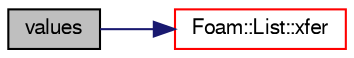 digraph "values"
{
  bgcolor="transparent";
  edge [fontname="FreeSans",fontsize="10",labelfontname="FreeSans",labelfontsize="10"];
  node [fontname="FreeSans",fontsize="10",shape=record];
  rankdir="LR";
  Node1 [label="values",height=0.2,width=0.4,color="black", fillcolor="grey75", style="filled" fontcolor="black"];
  Node1 -> Node2 [color="midnightblue",fontsize="10",style="solid",fontname="FreeSans"];
  Node2 [label="Foam::List::xfer",height=0.2,width=0.4,color="red",URL="$a01325.html#a48f43ee271fb2edb0fb241b72af0e59c",tooltip="Transfer contents to the Xfer container. "];
}
